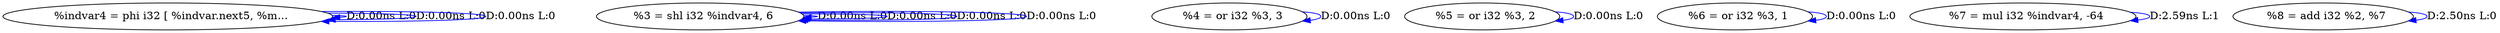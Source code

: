 digraph {
Node0x317ef80[label="  %indvar4 = phi i32 [ %indvar.next5, %m..."];
Node0x317ef80 -> Node0x317ef80[label="D:0.00ns L:0",color=blue];
Node0x317ef80 -> Node0x317ef80[label="D:0.00ns L:0",color=blue];
Node0x317ef80 -> Node0x317ef80[label="D:0.00ns L:0",color=blue];
Node0x317f060[label="  %3 = shl i32 %indvar4, 6"];
Node0x317f060 -> Node0x317f060[label="D:0.00ns L:0",color=blue];
Node0x317f060 -> Node0x317f060[label="D:0.00ns L:0",color=blue];
Node0x317f060 -> Node0x317f060[label="D:0.00ns L:0",color=blue];
Node0x317f060 -> Node0x317f060[label="D:0.00ns L:0",color=blue];
Node0x317f140[label="  %4 = or i32 %3, 3"];
Node0x317f140 -> Node0x317f140[label="D:0.00ns L:0",color=blue];
Node0x317f220[label="  %5 = or i32 %3, 2"];
Node0x317f220 -> Node0x317f220[label="D:0.00ns L:0",color=blue];
Node0x317f300[label="  %6 = or i32 %3, 1"];
Node0x317f300 -> Node0x317f300[label="D:0.00ns L:0",color=blue];
Node0x317f3e0[label="  %7 = mul i32 %indvar4, -64"];
Node0x317f3e0 -> Node0x317f3e0[label="D:2.59ns L:1",color=blue];
Node0x317f550[label="  %8 = add i32 %2, %7"];
Node0x317f550 -> Node0x317f550[label="D:2.50ns L:0",color=blue];
}
